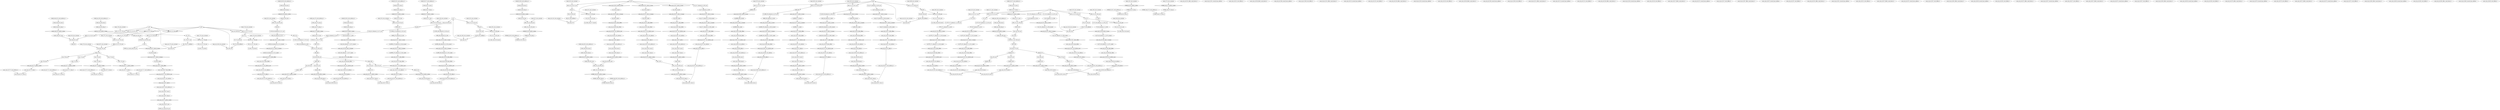 digraph data_path {
  ADD_u12_u12_621_wire [shape=ellipse];
  ADD_u12_u12_629_wire [shape=ellipse];
  ADD_u12_u12_700_wire [shape=ellipse];
  ADD_u12_u12_702_wire [shape=ellipse];
  ADD_u16_u16_558_wire [shape=ellipse];
  ADD_u16_u16_606_wire [shape=ellipse];
  G_445 [shape=ellipse];
  HHHH_678 [shape=ellipse];
  HHH_594_delayed_4_0_681 [shape=ellipse];
  HHH_665 [shape=ellipse];
  HH_584_delayed_4_0_668 [shape=ellipse];
  HH_652 [shape=ellipse];
  H_574_delayed_5_0_655 [shape=ellipse];
  H_642 [shape=ellipse];
  J_457 [shape=ellipse];
  K_517_delayed_5_0_595 [shape=ellipse];
  K_579 [shape=ellipse];
  LOAD_PJ_500_data_0 [shape=ellipse];
  LOAD_PJ_500_wire [shape=ellipse];
  LOAD_PJ_500_word_address_0 [shape=ellipse];
  LOAD_PJ_505_data_0 [shape=ellipse];
  LOAD_PJ_505_word_address_0 [shape=ellipse];
  LOAD_PJ_527_data_0 [shape=ellipse];
  LOAD_PJ_527_wire [shape=ellipse];
  LOAD_PJ_527_word_address_0 [shape=ellipse];
  LOAD_PJ_532_data_0 [shape=ellipse];
  LOAD_PJ_532_wire [shape=ellipse];
  LOAD_PJ_532_word_address_0 [shape=ellipse];
  LOAD_PJ_556_data_0 [shape=ellipse];
  LOAD_PJ_556_wire [shape=ellipse];
  LOAD_PJ_556_word_address_0 [shape=ellipse];
  LOAD_ZJ_357_data_0 [shape=ellipse];
  LOAD_ZJ_357_wire [shape=ellipse];
  LOAD_ZJ_357_word_address_0 [shape=ellipse];
  LOAD_one_366_data_0 [shape=ellipse];
  LOAD_one_366_wire [shape=ellipse];
  LOAD_one_366_word_address_0 [shape=ellipse];
  LOAD_one_475_data_0 [shape=ellipse];
  LOAD_one_475_wire [shape=ellipse];
  LOAD_one_475_word_address_0 [shape=ellipse];
  LOAD_total_603_data_0 [shape=ellipse];
  LOAD_total_603_wire [shape=ellipse];
  LOAD_total_603_word_address_0 [shape=ellipse];
  LOAD_total_622_data_0 [shape=ellipse];
  LOAD_total_622_wire [shape=ellipse];
  LOAD_total_622_word_address_0 [shape=ellipse];
  LOAD_zer_626_data_0 [shape=ellipse];
  LOAD_zer_626_wire [shape=ellipse];
  LOAD_zer_626_word_address_0 [shape=ellipse];
  L_567 [shape=ellipse];
  MUL_u16_u16_600_wire [shape=ellipse];
  NGG_420_delayed_4_0_481 [shape=ellipse];
  NGG_470 [shape=ellipse];
  NG_742 [shape=ellipse];
  NG_742_449_buffered [shape=ellipse];
  NH_691 [shape=ellipse];
  NH_691_646_buffered [shape=ellipse];
  NJJ_415_delayed_2_0_473 [shape=ellipse];
  NJJ_466 [shape=ellipse];
  NJ_554 [shape=ellipse];
  NJ_554_461_buffered [shape=ellipse];
  NK_612 [shape=ellipse];
  NK_612_583_buffered [shape=ellipse];
  NL_730 [shape=ellipse];
  NL_730_571_buffered [shape=ellipse];
  NNG_478 [shape=ellipse];
  NNJ_486 [shape=ellipse];
  NNNT_359 [shape=ellipse];
  NNT_369 [shape=ellipse];
  NTT_364 [shape=ellipse];
  NT_437 [shape=ellipse];
  NT_437_350_buffered [shape=ellipse];
  PJ_440_delayed_7_0_506 [shape=ellipse];
  PPJ_444_delayed_6_0_513 [shape=ellipse];
  PPJ_503 [shape=ellipse];
  PPPJ_466_delayed_6_0_538 [shape=ellipse];
  PPPJ_530 [shape=ellipse];
  PPPPJ_470_delayed_6_0_545 [shape=ellipse];
  PPPPJ_535 [shape=ellipse];
  R_HHHH_684_resized [shape=ellipse];
  R_HHHH_684_scaled [shape=ellipse];
  R_HHH_594_delayed_4_0_682_resized [shape=ellipse];
  R_HHH_594_delayed_4_0_682_scaled [shape=ellipse];
  R_HHH_671_resized [shape=ellipse];
  R_HHH_671_scaled [shape=ellipse];
  R_HH_584_delayed_4_0_669_resized [shape=ellipse];
  R_HH_584_delayed_4_0_669_scaled [shape=ellipse];
  R_HH_658_resized [shape=ellipse];
  R_HH_658_scaled [shape=ellipse];
  R_H_574_delayed_5_0_656_resized [shape=ellipse];
  R_H_574_delayed_5_0_656_scaled [shape=ellipse];
  R_K_517_delayed_5_0_596_resized [shape=ellipse];
  R_K_517_delayed_5_0_596_scaled [shape=ellipse];
  R_K_586_resized [shape=ellipse];
  R_K_586_scaled [shape=ellipse];
  R_K_590_resized [shape=ellipse];
  R_K_590_scaled [shape=ellipse];
  R_K_604_resized [shape=ellipse];
  R_K_604_scaled [shape=ellipse];
  R_PJ_440_delayed_7_0_507_resized [shape=ellipse];
  R_PJ_440_delayed_7_0_507_scaled [shape=ellipse];
  R_PPJ_444_delayed_6_0_514_resized [shape=ellipse];
  R_PPJ_444_delayed_6_0_514_scaled [shape=ellipse];
  R_PPPJ_466_delayed_6_0_539_resized [shape=ellipse];
  R_PPPJ_466_delayed_6_0_539_scaled [shape=ellipse];
  R_PPPPJ_470_delayed_6_0_546_resized [shape=ellipse];
  R_PPPPJ_470_delayed_6_0_546_scaled [shape=ellipse];
  R_TTTT_371_delayed_11_0_429_resized [shape=ellipse];
  R_TTTT_371_delayed_11_0_429_scaled [shape=ellipse];
  R_TTT_367_delayed_11_0_422_resized [shape=ellipse];
  R_TTT_367_delayed_11_0_422_scaled [shape=ellipse];
  R_TT_345_delayed_11_0_397_resized [shape=ellipse];
  R_TT_345_delayed_11_0_397_scaled [shape=ellipse];
  R_T_341_delayed_12_0_390_resized [shape=ellipse];
  R_T_341_delayed_12_0_390_scaled [shape=ellipse];
  R_f_636_resized [shape=ellipse];
  R_f_636_scaled [shape=ellipse];
  STORE_PJ_451_data_0 [shape=ellipse];
  STORE_PJ_451_word_address_0 [shape=ellipse];
  STORE_PJ_555_data_0 [shape=ellipse];
  STORE_PJ_555_word_address_0 [shape=ellipse];
  STORE_total_573_data_0 [shape=ellipse];
  STORE_total_573_word_address_0 [shape=ellipse];
  STORE_total_602_data_0 [shape=ellipse];
  STORE_total_602_word_address_0 [shape=ellipse];
  TTTT_371_delayed_11_0_428 [shape=ellipse];
  TTTT_418 [shape=ellipse];
  TTT_367_delayed_11_0_421 [shape=ellipse];
  TTT_413 [shape=ellipse];
  TT_345_delayed_11_0_396 [shape=ellipse];
  TT_386 [shape=ellipse];
  T_310_delayed_4_0_354 [shape=ellipse];
  T_341_delayed_12_0_389 [shape=ellipse];
  T_346 [shape=ellipse];
  ULT_u12_u1_441_wire [shape=ellipse];
  ULT_u12_u1_563_wire [shape=ellipse];
  ULT_u12_u1_695_wire [shape=ellipse];
  ULT_u12_u1_734_wire [shape=ellipse];
  ULT_u12_u1_746_wire [shape=ellipse];
  ULT_u32_u1_616_wire [shape=ellipse];
  array_obj_ref_391_data_0 [shape=ellipse];
  array_obj_ref_391_final_offset [shape=ellipse];
  array_obj_ref_391_offset_scale_factor_0 [shape=ellipse];
  array_obj_ref_391_resized_base_address [shape=ellipse];
  array_obj_ref_391_root_address [shape=ellipse];
  array_obj_ref_391_word_address_0 [shape=ellipse];
  array_obj_ref_391_word_offset_0 [shape=ellipse];
  array_obj_ref_398_data_0 [shape=ellipse];
  array_obj_ref_398_final_offset [shape=ellipse];
  array_obj_ref_398_offset_scale_factor_0 [shape=ellipse];
  array_obj_ref_398_resized_base_address [shape=ellipse];
  array_obj_ref_398_root_address [shape=ellipse];
  array_obj_ref_398_word_address_0 [shape=ellipse];
  array_obj_ref_398_word_offset_0 [shape=ellipse];
  array_obj_ref_423_data_0 [shape=ellipse];
  array_obj_ref_423_final_offset [shape=ellipse];
  array_obj_ref_423_offset_scale_factor_0 [shape=ellipse];
  array_obj_ref_423_resized_base_address [shape=ellipse];
  array_obj_ref_423_root_address [shape=ellipse];
  array_obj_ref_423_word_address_0 [shape=ellipse];
  array_obj_ref_423_word_offset_0 [shape=ellipse];
  array_obj_ref_430_data_0 [shape=ellipse];
  array_obj_ref_430_final_offset [shape=ellipse];
  array_obj_ref_430_offset_scale_factor_0 [shape=ellipse];
  array_obj_ref_430_resized_base_address [shape=ellipse];
  array_obj_ref_430_root_address [shape=ellipse];
  array_obj_ref_430_word_address_0 [shape=ellipse];
  array_obj_ref_430_word_offset_0 [shape=ellipse];
  array_obj_ref_508_data_0 [shape=ellipse];
  array_obj_ref_508_final_offset [shape=ellipse];
  array_obj_ref_508_offset_scale_factor_0 [shape=ellipse];
  array_obj_ref_508_resized_base_address [shape=ellipse];
  array_obj_ref_508_root_address [shape=ellipse];
  array_obj_ref_508_word_address_0 [shape=ellipse];
  array_obj_ref_508_word_offset_0 [shape=ellipse];
  array_obj_ref_515_data_0 [shape=ellipse];
  array_obj_ref_515_final_offset [shape=ellipse];
  array_obj_ref_515_offset_scale_factor_0 [shape=ellipse];
  array_obj_ref_515_resized_base_address [shape=ellipse];
  array_obj_ref_515_root_address [shape=ellipse];
  array_obj_ref_515_word_address_0 [shape=ellipse];
  array_obj_ref_515_word_offset_0 [shape=ellipse];
  array_obj_ref_540_data_0 [shape=ellipse];
  array_obj_ref_540_final_offset [shape=ellipse];
  array_obj_ref_540_offset_scale_factor_0 [shape=ellipse];
  array_obj_ref_540_resized_base_address [shape=ellipse];
  array_obj_ref_540_root_address [shape=ellipse];
  array_obj_ref_540_word_address_0 [shape=ellipse];
  array_obj_ref_540_word_offset_0 [shape=ellipse];
  array_obj_ref_547_data_0 [shape=ellipse];
  array_obj_ref_547_final_offset [shape=ellipse];
  array_obj_ref_547_offset_scale_factor_0 [shape=ellipse];
  array_obj_ref_547_resized_base_address [shape=ellipse];
  array_obj_ref_547_root_address [shape=ellipse];
  array_obj_ref_547_word_address_0 [shape=ellipse];
  array_obj_ref_547_word_offset_0 [shape=ellipse];
  array_obj_ref_587_data_0 [shape=ellipse];
  array_obj_ref_587_final_offset [shape=ellipse];
  array_obj_ref_587_offset_scale_factor_0 [shape=ellipse];
  array_obj_ref_587_resized_base_address [shape=ellipse];
  array_obj_ref_587_root_address [shape=ellipse];
  array_obj_ref_587_word_address_0 [shape=ellipse];
  array_obj_ref_587_word_offset_0 [shape=ellipse];
  array_obj_ref_591_data_0 [shape=ellipse];
  array_obj_ref_591_final_offset [shape=ellipse];
  array_obj_ref_591_offset_scale_factor_0 [shape=ellipse];
  array_obj_ref_591_resized_base_address [shape=ellipse];
  array_obj_ref_591_root_address [shape=ellipse];
  array_obj_ref_591_word_address_0 [shape=ellipse];
  array_obj_ref_591_word_offset_0 [shape=ellipse];
  array_obj_ref_597_data_0 [shape=ellipse];
  array_obj_ref_597_final_offset [shape=ellipse];
  array_obj_ref_597_offset_scale_factor_0 [shape=ellipse];
  array_obj_ref_597_resized_base_address [shape=ellipse];
  array_obj_ref_597_root_address [shape=ellipse];
  array_obj_ref_597_word_address_0 [shape=ellipse];
  array_obj_ref_597_word_offset_0 [shape=ellipse];
  array_obj_ref_605_data_0 [shape=ellipse];
  array_obj_ref_605_final_offset [shape=ellipse];
  array_obj_ref_605_offset_scale_factor_0 [shape=ellipse];
  array_obj_ref_605_resized_base_address [shape=ellipse];
  array_obj_ref_605_root_address [shape=ellipse];
  array_obj_ref_605_wire [shape=ellipse];
  array_obj_ref_605_word_address_0 [shape=ellipse];
  array_obj_ref_605_word_offset_0 [shape=ellipse];
  array_obj_ref_637_data_0 [shape=ellipse];
  array_obj_ref_637_final_offset [shape=ellipse];
  array_obj_ref_637_offset_scale_factor_0 [shape=ellipse];
  array_obj_ref_637_resized_base_address [shape=ellipse];
  array_obj_ref_637_root_address [shape=ellipse];
  array_obj_ref_637_wire [shape=ellipse];
  array_obj_ref_637_word_address_0 [shape=ellipse];
  array_obj_ref_637_word_offset_0 [shape=ellipse];
  array_obj_ref_657_data_0 [shape=ellipse];
  array_obj_ref_657_final_offset [shape=ellipse];
  array_obj_ref_657_offset_scale_factor_0 [shape=ellipse];
  array_obj_ref_657_resized_base_address [shape=ellipse];
  array_obj_ref_657_root_address [shape=ellipse];
  array_obj_ref_657_word_address_0 [shape=ellipse];
  array_obj_ref_657_word_offset_0 [shape=ellipse];
  array_obj_ref_659_data_0 [shape=ellipse];
  array_obj_ref_659_final_offset [shape=ellipse];
  array_obj_ref_659_offset_scale_factor_0 [shape=ellipse];
  array_obj_ref_659_resized_base_address [shape=ellipse];
  array_obj_ref_659_root_address [shape=ellipse];
  array_obj_ref_659_wire [shape=ellipse];
  array_obj_ref_659_word_address_0 [shape=ellipse];
  array_obj_ref_659_word_offset_0 [shape=ellipse];
  array_obj_ref_670_data_0 [shape=ellipse];
  array_obj_ref_670_final_offset [shape=ellipse];
  array_obj_ref_670_offset_scale_factor_0 [shape=ellipse];
  array_obj_ref_670_resized_base_address [shape=ellipse];
  array_obj_ref_670_root_address [shape=ellipse];
  array_obj_ref_670_word_address_0 [shape=ellipse];
  array_obj_ref_670_word_offset_0 [shape=ellipse];
  array_obj_ref_672_data_0 [shape=ellipse];
  array_obj_ref_672_final_offset [shape=ellipse];
  array_obj_ref_672_offset_scale_factor_0 [shape=ellipse];
  array_obj_ref_672_resized_base_address [shape=ellipse];
  array_obj_ref_672_root_address [shape=ellipse];
  array_obj_ref_672_wire [shape=ellipse];
  array_obj_ref_672_word_address_0 [shape=ellipse];
  array_obj_ref_672_word_offset_0 [shape=ellipse];
  array_obj_ref_683_data_0 [shape=ellipse];
  array_obj_ref_683_final_offset [shape=ellipse];
  array_obj_ref_683_offset_scale_factor_0 [shape=ellipse];
  array_obj_ref_683_resized_base_address [shape=ellipse];
  array_obj_ref_683_root_address [shape=ellipse];
  array_obj_ref_683_word_address_0 [shape=ellipse];
  array_obj_ref_683_word_offset_0 [shape=ellipse];
  array_obj_ref_685_data_0 [shape=ellipse];
  array_obj_ref_685_final_offset [shape=ellipse];
  array_obj_ref_685_offset_scale_factor_0 [shape=ellipse];
  array_obj_ref_685_resized_base_address [shape=ellipse];
  array_obj_ref_685_root_address [shape=ellipse];
  array_obj_ref_685_wire [shape=ellipse];
  array_obj_ref_685_word_address_0 [shape=ellipse];
  array_obj_ref_685_word_offset_0 [shape=ellipse];
  array_obj_ref_707_data_0 [shape=ellipse];
  array_obj_ref_707_word_address_0 [shape=ellipse];
  array_obj_ref_712_data_0 [shape=ellipse];
  array_obj_ref_712_word_address_0 [shape=ellipse];
  array_obj_ref_717_data_0 [shape=ellipse];
  array_obj_ref_717_word_address_0 [shape=ellipse];
  array_obj_ref_722_data_0 [shape=ellipse];
  array_obj_ref_722_word_address_0 [shape=ellipse];
  f_631 [shape=ellipse];
  imag1_588 [shape=ellipse];
  ker1_592 [shape=ellipse];
  konst_384_wire_constant [shape=ellipse];
  konst_411_wire_constant [shape=ellipse];
  konst_416_wire_constant [shape=ellipse];
  konst_435_wire_constant [shape=ellipse];
  konst_440_wire_constant [shape=ellipse];
  konst_452_wire_constant [shape=ellipse];
  konst_501_wire_constant [shape=ellipse];
  konst_528_wire_constant [shape=ellipse];
  konst_533_wire_constant [shape=ellipse];
  konst_552_wire_constant [shape=ellipse];
  konst_557_wire_constant [shape=ellipse];
  konst_562_wire_constant [shape=ellipse];
  konst_574_wire_constant [shape=ellipse];
  konst_610_wire_constant [shape=ellipse];
  konst_615_wire_constant [shape=ellipse];
  konst_618_wire_constant [shape=ellipse];
  konst_650_wire_constant [shape=ellipse];
  konst_663_wire_constant [shape=ellipse];
  konst_676_wire_constant [shape=ellipse];
  konst_689_wire_constant [shape=ellipse];
  konst_694_wire_constant [shape=ellipse];
  konst_697_wire_constant [shape=ellipse];
  konst_701_wire_constant [shape=ellipse];
  konst_703_wire_constant [shape=ellipse];
  konst_728_wire_constant [shape=ellipse];
  konst_733_wire_constant [shape=ellipse];
  konst_740_wire_constant [shape=ellipse];
  konst_745_wire_constant [shape=ellipse];
  rdata_624 [shape=ellipse];
  rdatah_490 [shape=ellipse];
  rdatahk_373 [shape=ellipse];
  rdatai0_498 [shape=ellipse];
  rdatai1_494 [shape=ellipse];
  rdatai2_525 [shape=ellipse];
  rdatai3_521 [shape=ellipse];
  rdatak0_381 [shape=ellipse];
  rdatak1_377 [shape=ellipse];
  rdatak2_408 [shape=ellipse];
  rdatak3_404 [shape=ellipse];
  rdatal_490 [shape=ellipse];
  rdatalk_373 [shape=ellipse];
  rdatar_705 [shape=ellipse];
  slice_709_wire [shape=ellipse];
  slice_714_wire [shape=ellipse];
  slice_719_wire [shape=ellipse];
  slice_724_wire [shape=ellipse];
  type_cast_349_wire_constant [shape=ellipse];
  type_cast_448_wire_constant [shape=ellipse];
  type_cast_460_wire_constant [shape=ellipse];
  type_cast_570_wire_constant [shape=ellipse];
  type_cast_582_wire_constant [shape=ellipse];
  type_cast_645_wire_constant [shape=ellipse];
  ADD_u12_u12_358_inst [shape=rectangle];
T_310_delayed_4_0_354  -> ADD_u12_u12_358_inst;
LOAD_ZJ_357_wire  -> ADD_u12_u12_358_inst;
ADD_u12_u12_358_inst -> NNNT_359;
  ADD_u12_u12_385_inst [shape=rectangle];
T_346  -> ADD_u12_u12_385_inst;
konst_384_wire_constant  -> ADD_u12_u12_385_inst;
ADD_u12_u12_385_inst -> TT_386;
  ADD_u12_u12_412_inst [shape=rectangle];
T_346  -> ADD_u12_u12_412_inst;
konst_411_wire_constant  -> ADD_u12_u12_412_inst;
ADD_u12_u12_412_inst -> TTT_413;
  ADD_u12_u12_417_inst [shape=rectangle];
T_346  -> ADD_u12_u12_417_inst;
konst_416_wire_constant  -> ADD_u12_u12_417_inst;
ADD_u12_u12_417_inst -> TTTT_418;
  ADD_u12_u12_436_inst [shape=rectangle];
T_346  -> ADD_u12_u12_436_inst;
konst_435_wire_constant  -> ADD_u12_u12_436_inst;
ADD_u12_u12_436_inst -> NT_437;
  ADD_u12_u12_553_inst [shape=rectangle];
J_457  -> ADD_u12_u12_553_inst;
konst_552_wire_constant  -> ADD_u12_u12_553_inst;
ADD_u12_u12_553_inst -> NJ_554;
  ADD_u12_u12_621_inst [shape=rectangle];
L_567  -> ADD_u12_u12_621_inst;
G_445  -> ADD_u12_u12_621_inst;
ADD_u12_u12_621_inst -> ADD_u12_u12_621_wire;
  ADD_u12_u12_629_inst [shape=diamond];
L_567  -> ADD_u12_u12_629_inst;
G_445  -> ADD_u12_u12_629_inst;
ADD_u12_u12_629_inst -> ADD_u12_u12_629_wire;
  ADD_u12_u12_651_inst [shape=rectangle];
H_642  -> ADD_u12_u12_651_inst;
konst_650_wire_constant  -> ADD_u12_u12_651_inst;
ADD_u12_u12_651_inst -> HH_652;
  ADD_u12_u12_664_inst [shape=rectangle];
H_642  -> ADD_u12_u12_664_inst;
konst_663_wire_constant  -> ADD_u12_u12_664_inst;
ADD_u12_u12_664_inst -> HHH_665;
  ADD_u12_u12_677_inst [shape=rectangle];
H_642  -> ADD_u12_u12_677_inst;
konst_676_wire_constant  -> ADD_u12_u12_677_inst;
ADD_u12_u12_677_inst -> HHHH_678;
  ADD_u12_u12_690_inst [shape=rectangle];
H_642  -> ADD_u12_u12_690_inst;
konst_689_wire_constant  -> ADD_u12_u12_690_inst;
ADD_u12_u12_690_inst -> NH_691;
  ADD_u12_u12_700_inst [shape=diamond];
L_567  -> ADD_u12_u12_700_inst;
G_445  -> ADD_u12_u12_700_inst;
ADD_u12_u12_700_inst -> ADD_u12_u12_700_wire;
  ADD_u12_u12_702_inst [shape=rectangle];
ADD_u12_u12_700_wire  -> ADD_u12_u12_702_inst;
konst_701_wire_constant  -> ADD_u12_u12_702_inst;
ADD_u12_u12_702_inst -> ADD_u12_u12_702_wire;
  ADD_u12_u12_729_inst [shape=rectangle];
L_567  -> ADD_u12_u12_729_inst;
konst_728_wire_constant  -> ADD_u12_u12_729_inst;
ADD_u12_u12_729_inst -> NL_730;
  ADD_u12_u12_741_inst [shape=rectangle];
G_445  -> ADD_u12_u12_741_inst;
konst_740_wire_constant  -> ADD_u12_u12_741_inst;
ADD_u12_u12_741_inst -> NG_742;
  ADD_u16_u16_502_inst [shape=rectangle];
LOAD_PJ_500_wire  -> ADD_u16_u16_502_inst;
konst_501_wire_constant  -> ADD_u16_u16_502_inst;
ADD_u16_u16_502_inst -> PPJ_503;
  ADD_u16_u16_529_inst [shape=rectangle];
LOAD_PJ_527_wire  -> ADD_u16_u16_529_inst;
konst_528_wire_constant  -> ADD_u16_u16_529_inst;
ADD_u16_u16_529_inst -> PPPJ_530;
  ADD_u16_u16_534_inst [shape=rectangle];
LOAD_PJ_532_wire  -> ADD_u16_u16_534_inst;
konst_533_wire_constant  -> ADD_u16_u16_534_inst;
ADD_u16_u16_534_inst -> PPPPJ_535;
  ADD_u16_u16_558_inst [shape=rectangle];
LOAD_PJ_556_wire  -> ADD_u16_u16_558_inst;
konst_557_wire_constant  -> ADD_u16_u16_558_inst;
ADD_u16_u16_558_inst -> ADD_u16_u16_558_wire;
  ADD_u16_u16_606_inst [shape=rectangle];
LOAD_total_603_wire  -> ADD_u16_u16_606_inst;
array_obj_ref_605_wire  -> ADD_u16_u16_606_inst;
ADD_u16_u16_606_inst -> ADD_u16_u16_606_wire;
  ADD_u32_u32_485_inst [shape=rectangle];
NNG_478  -> ADD_u32_u32_485_inst;
NGG_420_delayed_4_0_481  -> ADD_u32_u32_485_inst;
ADD_u32_u32_485_inst -> NNJ_486;
  ADD_u32_u32_611_inst [shape=rectangle];
K_579  -> ADD_u32_u32_611_inst;
konst_610_wire_constant  -> ADD_u32_u32_611_inst;
ADD_u32_u32_611_inst -> NK_612;
  CONCAT_u1_u32_368_inst [shape=rectangle];
LOAD_one_366_wire  -> CONCAT_u1_u32_368_inst;
NTT_364  -> CONCAT_u1_u32_368_inst;
CONCAT_u1_u32_368_inst -> NNT_369;
  CONCAT_u1_u32_477_inst [shape=rectangle];
LOAD_one_475_wire  -> CONCAT_u1_u32_477_inst;
NJJ_415_delayed_2_0_473  -> CONCAT_u1_u32_477_inst;
CONCAT_u1_u32_477_inst -> NNG_478;
  CONCAT_u4_u16_630_inst [shape=rectangle];
LOAD_zer_626_wire  -> CONCAT_u4_u16_630_inst;
ADD_u12_u12_629_wire  -> CONCAT_u4_u16_630_inst;
CONCAT_u4_u16_630_inst -> f_631;
  LOAD_PJ_500_gather_scatter [shape=diamond];
LOAD_PJ_500_data_0  -> LOAD_PJ_500_gather_scatter;
LOAD_PJ_500_gather_scatter -> LOAD_PJ_500_wire;
  LOAD_PJ_500_load_0 [shape=rectangle];
LOAD_PJ_500_word_address_0  -> LOAD_PJ_500_load_0;
LOAD_PJ_500_load_0 -> LOAD_PJ_500_data_0;
  LOAD_PJ_505_gather_scatter [shape=diamond];
LOAD_PJ_505_data_0  -> LOAD_PJ_505_gather_scatter;
LOAD_PJ_505_gather_scatter -> PJ_440_delayed_7_0_506;
  LOAD_PJ_505_load_0 [shape=rectangle];
LOAD_PJ_505_word_address_0  -> LOAD_PJ_505_load_0;
LOAD_PJ_505_load_0 -> LOAD_PJ_505_data_0;
  LOAD_PJ_527_gather_scatter [shape=diamond];
LOAD_PJ_527_data_0  -> LOAD_PJ_527_gather_scatter;
LOAD_PJ_527_gather_scatter -> LOAD_PJ_527_wire;
  LOAD_PJ_527_load_0 [shape=rectangle];
LOAD_PJ_527_word_address_0  -> LOAD_PJ_527_load_0;
LOAD_PJ_527_load_0 -> LOAD_PJ_527_data_0;
  LOAD_PJ_532_gather_scatter [shape=diamond];
LOAD_PJ_532_data_0  -> LOAD_PJ_532_gather_scatter;
LOAD_PJ_532_gather_scatter -> LOAD_PJ_532_wire;
  LOAD_PJ_532_load_0 [shape=rectangle];
LOAD_PJ_532_word_address_0  -> LOAD_PJ_532_load_0;
LOAD_PJ_532_load_0 -> LOAD_PJ_532_data_0;
  LOAD_PJ_556_gather_scatter [shape=diamond];
LOAD_PJ_556_data_0  -> LOAD_PJ_556_gather_scatter;
LOAD_PJ_556_gather_scatter -> LOAD_PJ_556_wire;
  LOAD_PJ_556_load_0 [shape=rectangle];
LOAD_PJ_556_word_address_0  -> LOAD_PJ_556_load_0;
LOAD_PJ_556_load_0 -> LOAD_PJ_556_data_0;
  LOAD_ZJ_357_gather_scatter [shape=diamond];
LOAD_ZJ_357_data_0  -> LOAD_ZJ_357_gather_scatter;
LOAD_ZJ_357_gather_scatter -> LOAD_ZJ_357_wire;
  LOAD_ZJ_357_load_0 [shape=rectangle];
LOAD_ZJ_357_word_address_0  -> LOAD_ZJ_357_load_0;
LOAD_ZJ_357_load_0 -> LOAD_ZJ_357_data_0;
  LOAD_one_366_gather_scatter [shape=diamond];
LOAD_one_366_data_0  -> LOAD_one_366_gather_scatter;
LOAD_one_366_gather_scatter -> LOAD_one_366_wire;
  LOAD_one_366_load_0 [shape=rectangle];
LOAD_one_366_word_address_0  -> LOAD_one_366_load_0;
LOAD_one_366_load_0 -> LOAD_one_366_data_0;
  LOAD_one_475_gather_scatter [shape=diamond];
LOAD_one_475_data_0  -> LOAD_one_475_gather_scatter;
LOAD_one_475_gather_scatter -> LOAD_one_475_wire;
  LOAD_one_475_load_0 [shape=rectangle];
LOAD_one_475_word_address_0  -> LOAD_one_475_load_0;
LOAD_one_475_load_0 -> LOAD_one_475_data_0;
  LOAD_total_603_gather_scatter [shape=diamond];
LOAD_total_603_data_0  -> LOAD_total_603_gather_scatter;
LOAD_total_603_gather_scatter -> LOAD_total_603_wire;
  LOAD_total_603_load_0 [shape=rectangle];
LOAD_total_603_word_address_0  -> LOAD_total_603_load_0;
LOAD_total_603_load_0 -> LOAD_total_603_data_0;
  LOAD_total_622_gather_scatter [shape=diamond];
LOAD_total_622_data_0  -> LOAD_total_622_gather_scatter;
LOAD_total_622_gather_scatter -> LOAD_total_622_wire;
  LOAD_total_622_load_0 [shape=rectangle];
LOAD_total_622_word_address_0  -> LOAD_total_622_load_0;
LOAD_total_622_load_0 -> LOAD_total_622_data_0;
  LOAD_zer_626_gather_scatter [shape=diamond];
LOAD_zer_626_data_0  -> LOAD_zer_626_gather_scatter;
LOAD_zer_626_gather_scatter -> LOAD_zer_626_wire;
  LOAD_zer_626_load_0 [shape=rectangle];
LOAD_zer_626_word_address_0  -> LOAD_zer_626_load_0;
LOAD_zer_626_load_0 -> LOAD_zer_626_data_0;
  MUL_u16_u16_600_inst [shape=rectangle];
imag1_588  -> MUL_u16_u16_600_inst;
ker1_592  -> MUL_u16_u16_600_inst;
MUL_u16_u16_600_inst -> MUL_u16_u16_600_wire;
  NG_742_449_buf [shape=rectangle];
NG_742  -> NG_742_449_buf;
NG_742_449_buf -> NG_742_449_buffered;
  NH_691_646_buf [shape=rectangle];
NH_691  -> NH_691_646_buf;
NH_691_646_buf -> NH_691_646_buffered;
  NJ_554_461_buf [shape=rectangle];
NJ_554  -> NJ_554_461_buf;
NJ_554_461_buf -> NJ_554_461_buffered;
  NK_612_583_buf [shape=rectangle];
NK_612  -> NK_612_583_buf;
NK_612_583_buf -> NK_612_583_buffered;
  NL_730_571_buf [shape=rectangle];
NL_730  -> NL_730_571_buf;
NL_730_571_buf -> NL_730_571_buffered;
  NT_437_350_buf [shape=rectangle];
NT_437  -> NT_437_350_buf;
NT_437_350_buf -> NT_437_350_buffered;
  STORE_PJ_451_gather_scatter [shape=diamond];
konst_452_wire_constant  -> STORE_PJ_451_gather_scatter;
STORE_PJ_451_gather_scatter -> STORE_PJ_451_data_0;
  STORE_PJ_451_store_0 [shape=rectangle];
STORE_PJ_451_word_address_0  -> STORE_PJ_451_store_0;
STORE_PJ_451_data_0  -> STORE_PJ_451_store_0;
  STORE_PJ_555_gather_scatter [shape=diamond];
ADD_u16_u16_558_wire  -> STORE_PJ_555_gather_scatter;
STORE_PJ_555_gather_scatter -> STORE_PJ_555_data_0;
  STORE_PJ_555_store_0 [shape=rectangle];
STORE_PJ_555_word_address_0  -> STORE_PJ_555_store_0;
STORE_PJ_555_data_0  -> STORE_PJ_555_store_0;
  STORE_total_573_gather_scatter [shape=diamond];
konst_574_wire_constant  -> STORE_total_573_gather_scatter;
STORE_total_573_gather_scatter -> STORE_total_573_data_0;
  STORE_total_573_store_0 [shape=rectangle];
STORE_total_573_word_address_0  -> STORE_total_573_store_0;
STORE_total_573_data_0  -> STORE_total_573_store_0;
  STORE_total_602_gather_scatter [shape=diamond];
ADD_u16_u16_606_wire  -> STORE_total_602_gather_scatter;
STORE_total_602_gather_scatter -> STORE_total_602_data_0;
  STORE_total_602_store_0 [shape=rectangle];
STORE_total_602_word_address_0  -> STORE_total_602_store_0;
STORE_total_602_data_0  -> STORE_total_602_store_0;
  ULT_u12_u1_441_inst [shape=diamond];
NT_437  -> ULT_u12_u1_441_inst;
konst_440_wire_constant  -> ULT_u12_u1_441_inst;
ULT_u12_u1_441_inst -> ULT_u12_u1_441_wire;
  ULT_u12_u1_563_inst [shape=diamond];
NJ_554  -> ULT_u12_u1_563_inst;
konst_562_wire_constant  -> ULT_u12_u1_563_inst;
ULT_u12_u1_563_inst -> ULT_u12_u1_563_wire;
  ULT_u12_u1_695_inst [shape=diamond];
NH_691  -> ULT_u12_u1_695_inst;
konst_694_wire_constant  -> ULT_u12_u1_695_inst;
ULT_u12_u1_695_inst -> ULT_u12_u1_695_wire;
  ULT_u12_u1_734_inst [shape=diamond];
NL_730  -> ULT_u12_u1_734_inst;
konst_733_wire_constant  -> ULT_u12_u1_734_inst;
ULT_u12_u1_734_inst -> ULT_u12_u1_734_wire;
  ULT_u12_u1_746_inst [shape=diamond];
NG_742  -> ULT_u12_u1_746_inst;
konst_745_wire_constant  -> ULT_u12_u1_746_inst;
ULT_u12_u1_746_inst -> ULT_u12_u1_746_wire;
  ULT_u32_u1_616_inst [shape=diamond];
NK_612  -> ULT_u32_u1_616_inst;
konst_615_wire_constant  -> ULT_u32_u1_616_inst;
ULT_u32_u1_616_inst -> ULT_u32_u1_616_wire;
  WPIPE_acc_mem_635_inst [shape=rectangle];
array_obj_ref_637_wire  -> WPIPE_acc_mem_635_inst;
  WPIPE_acc_mem_add_632_inst [shape=rectangle];
f_631  -> WPIPE_acc_mem_add_632_inst;
  W_HHH_594_delayed_4_0_679_inst [shape=rectangle];
HHH_665  -> W_HHH_594_delayed_4_0_679_inst;
W_HHH_594_delayed_4_0_679_inst -> HHH_594_delayed_4_0_681;
  W_HH_584_delayed_4_0_666_inst [shape=rectangle];
HH_652  -> W_HH_584_delayed_4_0_666_inst;
W_HH_584_delayed_4_0_666_inst -> HH_584_delayed_4_0_668;
  W_H_574_delayed_5_0_653_inst [shape=rectangle];
H_642  -> W_H_574_delayed_5_0_653_inst;
W_H_574_delayed_5_0_653_inst -> H_574_delayed_5_0_655;
  W_K_517_delayed_5_0_593_inst [shape=rectangle];
K_579  -> W_K_517_delayed_5_0_593_inst;
W_K_517_delayed_5_0_593_inst -> K_517_delayed_5_0_595;
  W_NGG_420_delayed_4_0_479_inst [shape=rectangle];
NGG_470  -> W_NGG_420_delayed_4_0_479_inst;
W_NGG_420_delayed_4_0_479_inst -> NGG_420_delayed_4_0_481;
  W_NJJ_415_delayed_2_0_471_inst [shape=rectangle];
NJJ_466  -> W_NJJ_415_delayed_2_0_471_inst;
W_NJJ_415_delayed_2_0_471_inst -> NJJ_415_delayed_2_0_473;
  W_PPJ_444_delayed_6_0_511_inst [shape=rectangle];
PPJ_503  -> W_PPJ_444_delayed_6_0_511_inst;
W_PPJ_444_delayed_6_0_511_inst -> PPJ_444_delayed_6_0_513;
  W_PPPJ_466_delayed_6_0_536_inst [shape=rectangle];
PPPJ_530  -> W_PPPJ_466_delayed_6_0_536_inst;
W_PPPJ_466_delayed_6_0_536_inst -> PPPJ_466_delayed_6_0_538;
  W_PPPPJ_470_delayed_6_0_543_inst [shape=rectangle];
PPPPJ_535  -> W_PPPPJ_470_delayed_6_0_543_inst;
W_PPPPJ_470_delayed_6_0_543_inst -> PPPPJ_470_delayed_6_0_545;
  W_TTTT_371_delayed_11_0_426_inst [shape=rectangle];
TTTT_418  -> W_TTTT_371_delayed_11_0_426_inst;
W_TTTT_371_delayed_11_0_426_inst -> TTTT_371_delayed_11_0_428;
  W_TTT_367_delayed_11_0_419_inst [shape=rectangle];
TTT_413  -> W_TTT_367_delayed_11_0_419_inst;
W_TTT_367_delayed_11_0_419_inst -> TTT_367_delayed_11_0_421;
  W_TT_345_delayed_11_0_394_inst [shape=rectangle];
TT_386  -> W_TT_345_delayed_11_0_394_inst;
W_TT_345_delayed_11_0_394_inst -> TT_345_delayed_11_0_396;
  W_T_310_delayed_4_0_352_inst [shape=rectangle];
T_346  -> W_T_310_delayed_4_0_352_inst;
W_T_310_delayed_4_0_352_inst -> T_310_delayed_4_0_354;
  W_T_341_delayed_12_0_387_inst [shape=rectangle];
T_346  -> W_T_341_delayed_12_0_387_inst;
W_T_341_delayed_12_0_387_inst -> T_341_delayed_12_0_389;
  array_obj_ref_391_addr_0 [shape=diamond];
array_obj_ref_391_root_address  -> array_obj_ref_391_addr_0;
array_obj_ref_391_addr_0 -> array_obj_ref_391_word_address_0;
  array_obj_ref_391_gather_scatter [shape=diamond];
rdatak0_381  -> array_obj_ref_391_gather_scatter;
array_obj_ref_391_gather_scatter -> array_obj_ref_391_data_0;
  array_obj_ref_391_index_0_rename [shape=diamond];
R_T_341_delayed_12_0_390_resized  -> array_obj_ref_391_index_0_rename;
array_obj_ref_391_index_0_rename -> R_T_341_delayed_12_0_390_scaled;
  array_obj_ref_391_index_0_resize [shape=diamond];
T_341_delayed_12_0_389  -> array_obj_ref_391_index_0_resize;
array_obj_ref_391_index_0_resize -> R_T_341_delayed_12_0_390_resized;
  array_obj_ref_391_index_offset [shape=diamond];
R_T_341_delayed_12_0_390_scaled  -> array_obj_ref_391_index_offset;
array_obj_ref_391_index_offset -> array_obj_ref_391_final_offset;
  array_obj_ref_391_root_address_inst [shape=diamond];
array_obj_ref_391_final_offset  -> array_obj_ref_391_root_address_inst;
array_obj_ref_391_root_address_inst -> array_obj_ref_391_root_address;
  array_obj_ref_391_store_0 [shape=rectangle];
array_obj_ref_391_word_address_0  -> array_obj_ref_391_store_0;
array_obj_ref_391_data_0  -> array_obj_ref_391_store_0;
  array_obj_ref_398_addr_0 [shape=diamond];
array_obj_ref_398_root_address  -> array_obj_ref_398_addr_0;
array_obj_ref_398_addr_0 -> array_obj_ref_398_word_address_0;
  array_obj_ref_398_gather_scatter [shape=diamond];
rdatak1_377  -> array_obj_ref_398_gather_scatter;
array_obj_ref_398_gather_scatter -> array_obj_ref_398_data_0;
  array_obj_ref_398_index_0_rename [shape=diamond];
R_TT_345_delayed_11_0_397_resized  -> array_obj_ref_398_index_0_rename;
array_obj_ref_398_index_0_rename -> R_TT_345_delayed_11_0_397_scaled;
  array_obj_ref_398_index_0_resize [shape=diamond];
TT_345_delayed_11_0_396  -> array_obj_ref_398_index_0_resize;
array_obj_ref_398_index_0_resize -> R_TT_345_delayed_11_0_397_resized;
  array_obj_ref_398_index_offset [shape=diamond];
R_TT_345_delayed_11_0_397_scaled  -> array_obj_ref_398_index_offset;
array_obj_ref_398_index_offset -> array_obj_ref_398_final_offset;
  array_obj_ref_398_root_address_inst [shape=diamond];
array_obj_ref_398_final_offset  -> array_obj_ref_398_root_address_inst;
array_obj_ref_398_root_address_inst -> array_obj_ref_398_root_address;
  array_obj_ref_398_store_0 [shape=rectangle];
array_obj_ref_398_word_address_0  -> array_obj_ref_398_store_0;
array_obj_ref_398_data_0  -> array_obj_ref_398_store_0;
  array_obj_ref_423_addr_0 [shape=diamond];
array_obj_ref_423_root_address  -> array_obj_ref_423_addr_0;
array_obj_ref_423_addr_0 -> array_obj_ref_423_word_address_0;
  array_obj_ref_423_gather_scatter [shape=diamond];
rdatak2_408  -> array_obj_ref_423_gather_scatter;
array_obj_ref_423_gather_scatter -> array_obj_ref_423_data_0;
  array_obj_ref_423_index_0_rename [shape=diamond];
R_TTT_367_delayed_11_0_422_resized  -> array_obj_ref_423_index_0_rename;
array_obj_ref_423_index_0_rename -> R_TTT_367_delayed_11_0_422_scaled;
  array_obj_ref_423_index_0_resize [shape=diamond];
TTT_367_delayed_11_0_421  -> array_obj_ref_423_index_0_resize;
array_obj_ref_423_index_0_resize -> R_TTT_367_delayed_11_0_422_resized;
  array_obj_ref_423_index_offset [shape=diamond];
R_TTT_367_delayed_11_0_422_scaled  -> array_obj_ref_423_index_offset;
array_obj_ref_423_index_offset -> array_obj_ref_423_final_offset;
  array_obj_ref_423_root_address_inst [shape=diamond];
array_obj_ref_423_final_offset  -> array_obj_ref_423_root_address_inst;
array_obj_ref_423_root_address_inst -> array_obj_ref_423_root_address;
  array_obj_ref_423_store_0 [shape=rectangle];
array_obj_ref_423_word_address_0  -> array_obj_ref_423_store_0;
array_obj_ref_423_data_0  -> array_obj_ref_423_store_0;
  array_obj_ref_430_addr_0 [shape=diamond];
array_obj_ref_430_root_address  -> array_obj_ref_430_addr_0;
array_obj_ref_430_addr_0 -> array_obj_ref_430_word_address_0;
  array_obj_ref_430_gather_scatter [shape=diamond];
rdatak3_404  -> array_obj_ref_430_gather_scatter;
array_obj_ref_430_gather_scatter -> array_obj_ref_430_data_0;
  array_obj_ref_430_index_0_rename [shape=diamond];
R_TTTT_371_delayed_11_0_429_resized  -> array_obj_ref_430_index_0_rename;
array_obj_ref_430_index_0_rename -> R_TTTT_371_delayed_11_0_429_scaled;
  array_obj_ref_430_index_0_resize [shape=diamond];
TTTT_371_delayed_11_0_428  -> array_obj_ref_430_index_0_resize;
array_obj_ref_430_index_0_resize -> R_TTTT_371_delayed_11_0_429_resized;
  array_obj_ref_430_index_offset [shape=diamond];
R_TTTT_371_delayed_11_0_429_scaled  -> array_obj_ref_430_index_offset;
array_obj_ref_430_index_offset -> array_obj_ref_430_final_offset;
  array_obj_ref_430_root_address_inst [shape=diamond];
array_obj_ref_430_final_offset  -> array_obj_ref_430_root_address_inst;
array_obj_ref_430_root_address_inst -> array_obj_ref_430_root_address;
  array_obj_ref_430_store_0 [shape=rectangle];
array_obj_ref_430_word_address_0  -> array_obj_ref_430_store_0;
array_obj_ref_430_data_0  -> array_obj_ref_430_store_0;
  array_obj_ref_508_addr_0 [shape=diamond];
array_obj_ref_508_root_address  -> array_obj_ref_508_addr_0;
array_obj_ref_508_addr_0 -> array_obj_ref_508_word_address_0;
  array_obj_ref_508_gather_scatter [shape=diamond];
rdatai0_498  -> array_obj_ref_508_gather_scatter;
array_obj_ref_508_gather_scatter -> array_obj_ref_508_data_0;
  array_obj_ref_508_index_0_rename [shape=diamond];
R_PJ_440_delayed_7_0_507_resized  -> array_obj_ref_508_index_0_rename;
array_obj_ref_508_index_0_rename -> R_PJ_440_delayed_7_0_507_scaled;
  array_obj_ref_508_index_0_resize [shape=diamond];
PJ_440_delayed_7_0_506  -> array_obj_ref_508_index_0_resize;
array_obj_ref_508_index_0_resize -> R_PJ_440_delayed_7_0_507_resized;
  array_obj_ref_508_index_offset [shape=diamond];
R_PJ_440_delayed_7_0_507_scaled  -> array_obj_ref_508_index_offset;
array_obj_ref_508_index_offset -> array_obj_ref_508_final_offset;
  array_obj_ref_508_root_address_inst [shape=diamond];
array_obj_ref_508_final_offset  -> array_obj_ref_508_root_address_inst;
array_obj_ref_508_root_address_inst -> array_obj_ref_508_root_address;
  array_obj_ref_508_store_0 [shape=rectangle];
array_obj_ref_508_word_address_0  -> array_obj_ref_508_store_0;
array_obj_ref_508_data_0  -> array_obj_ref_508_store_0;
  array_obj_ref_515_addr_0 [shape=diamond];
array_obj_ref_515_root_address  -> array_obj_ref_515_addr_0;
array_obj_ref_515_addr_0 -> array_obj_ref_515_word_address_0;
  array_obj_ref_515_gather_scatter [shape=diamond];
rdatai1_494  -> array_obj_ref_515_gather_scatter;
array_obj_ref_515_gather_scatter -> array_obj_ref_515_data_0;
  array_obj_ref_515_index_0_rename [shape=diamond];
R_PPJ_444_delayed_6_0_514_resized  -> array_obj_ref_515_index_0_rename;
array_obj_ref_515_index_0_rename -> R_PPJ_444_delayed_6_0_514_scaled;
  array_obj_ref_515_index_0_resize [shape=diamond];
PPJ_444_delayed_6_0_513  -> array_obj_ref_515_index_0_resize;
array_obj_ref_515_index_0_resize -> R_PPJ_444_delayed_6_0_514_resized;
  array_obj_ref_515_index_offset [shape=diamond];
R_PPJ_444_delayed_6_0_514_scaled  -> array_obj_ref_515_index_offset;
array_obj_ref_515_index_offset -> array_obj_ref_515_final_offset;
  array_obj_ref_515_root_address_inst [shape=diamond];
array_obj_ref_515_final_offset  -> array_obj_ref_515_root_address_inst;
array_obj_ref_515_root_address_inst -> array_obj_ref_515_root_address;
  array_obj_ref_515_store_0 [shape=rectangle];
array_obj_ref_515_word_address_0  -> array_obj_ref_515_store_0;
array_obj_ref_515_data_0  -> array_obj_ref_515_store_0;
  array_obj_ref_540_addr_0 [shape=diamond];
array_obj_ref_540_root_address  -> array_obj_ref_540_addr_0;
array_obj_ref_540_addr_0 -> array_obj_ref_540_word_address_0;
  array_obj_ref_540_gather_scatter [shape=diamond];
rdatai2_525  -> array_obj_ref_540_gather_scatter;
array_obj_ref_540_gather_scatter -> array_obj_ref_540_data_0;
  array_obj_ref_540_index_0_rename [shape=diamond];
R_PPPJ_466_delayed_6_0_539_resized  -> array_obj_ref_540_index_0_rename;
array_obj_ref_540_index_0_rename -> R_PPPJ_466_delayed_6_0_539_scaled;
  array_obj_ref_540_index_0_resize [shape=diamond];
PPPJ_466_delayed_6_0_538  -> array_obj_ref_540_index_0_resize;
array_obj_ref_540_index_0_resize -> R_PPPJ_466_delayed_6_0_539_resized;
  array_obj_ref_540_index_offset [shape=diamond];
R_PPPJ_466_delayed_6_0_539_scaled  -> array_obj_ref_540_index_offset;
array_obj_ref_540_index_offset -> array_obj_ref_540_final_offset;
  array_obj_ref_540_root_address_inst [shape=diamond];
array_obj_ref_540_final_offset  -> array_obj_ref_540_root_address_inst;
array_obj_ref_540_root_address_inst -> array_obj_ref_540_root_address;
  array_obj_ref_540_store_0 [shape=rectangle];
array_obj_ref_540_word_address_0  -> array_obj_ref_540_store_0;
array_obj_ref_540_data_0  -> array_obj_ref_540_store_0;
  array_obj_ref_547_addr_0 [shape=diamond];
array_obj_ref_547_root_address  -> array_obj_ref_547_addr_0;
array_obj_ref_547_addr_0 -> array_obj_ref_547_word_address_0;
  array_obj_ref_547_gather_scatter [shape=diamond];
rdatai3_521  -> array_obj_ref_547_gather_scatter;
array_obj_ref_547_gather_scatter -> array_obj_ref_547_data_0;
  array_obj_ref_547_index_0_rename [shape=diamond];
R_PPPPJ_470_delayed_6_0_546_resized  -> array_obj_ref_547_index_0_rename;
array_obj_ref_547_index_0_rename -> R_PPPPJ_470_delayed_6_0_546_scaled;
  array_obj_ref_547_index_0_resize [shape=diamond];
PPPPJ_470_delayed_6_0_545  -> array_obj_ref_547_index_0_resize;
array_obj_ref_547_index_0_resize -> R_PPPPJ_470_delayed_6_0_546_resized;
  array_obj_ref_547_index_offset [shape=diamond];
R_PPPPJ_470_delayed_6_0_546_scaled  -> array_obj_ref_547_index_offset;
array_obj_ref_547_index_offset -> array_obj_ref_547_final_offset;
  array_obj_ref_547_root_address_inst [shape=diamond];
array_obj_ref_547_final_offset  -> array_obj_ref_547_root_address_inst;
array_obj_ref_547_root_address_inst -> array_obj_ref_547_root_address;
  array_obj_ref_547_store_0 [shape=rectangle];
array_obj_ref_547_word_address_0  -> array_obj_ref_547_store_0;
array_obj_ref_547_data_0  -> array_obj_ref_547_store_0;
  array_obj_ref_587_addr_0 [shape=diamond];
array_obj_ref_587_root_address  -> array_obj_ref_587_addr_0;
array_obj_ref_587_addr_0 -> array_obj_ref_587_word_address_0;
  array_obj_ref_587_gather_scatter [shape=diamond];
array_obj_ref_587_data_0  -> array_obj_ref_587_gather_scatter;
array_obj_ref_587_gather_scatter -> imag1_588;
  array_obj_ref_587_index_0_rename [shape=diamond];
R_K_586_resized  -> array_obj_ref_587_index_0_rename;
array_obj_ref_587_index_0_rename -> R_K_586_scaled;
  array_obj_ref_587_index_0_resize [shape=diamond];
K_579  -> array_obj_ref_587_index_0_resize;
array_obj_ref_587_index_0_resize -> R_K_586_resized;
  array_obj_ref_587_index_offset [shape=diamond];
R_K_586_scaled  -> array_obj_ref_587_index_offset;
array_obj_ref_587_index_offset -> array_obj_ref_587_final_offset;
  array_obj_ref_587_load_0 [shape=rectangle];
array_obj_ref_587_word_address_0  -> array_obj_ref_587_load_0;
array_obj_ref_587_load_0 -> array_obj_ref_587_data_0;
  array_obj_ref_587_root_address_inst [shape=diamond];
array_obj_ref_587_final_offset  -> array_obj_ref_587_root_address_inst;
array_obj_ref_587_root_address_inst -> array_obj_ref_587_root_address;
  array_obj_ref_591_addr_0 [shape=diamond];
array_obj_ref_591_root_address  -> array_obj_ref_591_addr_0;
array_obj_ref_591_addr_0 -> array_obj_ref_591_word_address_0;
  array_obj_ref_591_gather_scatter [shape=diamond];
array_obj_ref_591_data_0  -> array_obj_ref_591_gather_scatter;
array_obj_ref_591_gather_scatter -> ker1_592;
  array_obj_ref_591_index_0_rename [shape=diamond];
R_K_590_resized  -> array_obj_ref_591_index_0_rename;
array_obj_ref_591_index_0_rename -> R_K_590_scaled;
  array_obj_ref_591_index_0_resize [shape=diamond];
K_579  -> array_obj_ref_591_index_0_resize;
array_obj_ref_591_index_0_resize -> R_K_590_resized;
  array_obj_ref_591_index_offset [shape=diamond];
R_K_590_scaled  -> array_obj_ref_591_index_offset;
array_obj_ref_591_index_offset -> array_obj_ref_591_final_offset;
  array_obj_ref_591_load_0 [shape=rectangle];
array_obj_ref_591_word_address_0  -> array_obj_ref_591_load_0;
array_obj_ref_591_load_0 -> array_obj_ref_591_data_0;
  array_obj_ref_591_root_address_inst [shape=diamond];
array_obj_ref_591_final_offset  -> array_obj_ref_591_root_address_inst;
array_obj_ref_591_root_address_inst -> array_obj_ref_591_root_address;
  array_obj_ref_597_addr_0 [shape=diamond];
array_obj_ref_597_root_address  -> array_obj_ref_597_addr_0;
array_obj_ref_597_addr_0 -> array_obj_ref_597_word_address_0;
  array_obj_ref_597_gather_scatter [shape=diamond];
MUL_u16_u16_600_wire  -> array_obj_ref_597_gather_scatter;
array_obj_ref_597_gather_scatter -> array_obj_ref_597_data_0;
  array_obj_ref_597_index_0_rename [shape=diamond];
R_K_517_delayed_5_0_596_resized  -> array_obj_ref_597_index_0_rename;
array_obj_ref_597_index_0_rename -> R_K_517_delayed_5_0_596_scaled;
  array_obj_ref_597_index_0_resize [shape=diamond];
K_517_delayed_5_0_595  -> array_obj_ref_597_index_0_resize;
array_obj_ref_597_index_0_resize -> R_K_517_delayed_5_0_596_resized;
  array_obj_ref_597_index_offset [shape=diamond];
R_K_517_delayed_5_0_596_scaled  -> array_obj_ref_597_index_offset;
array_obj_ref_597_index_offset -> array_obj_ref_597_final_offset;
  array_obj_ref_597_root_address_inst [shape=diamond];
array_obj_ref_597_final_offset  -> array_obj_ref_597_root_address_inst;
array_obj_ref_597_root_address_inst -> array_obj_ref_597_root_address;
  array_obj_ref_597_store_0 [shape=rectangle];
array_obj_ref_597_word_address_0  -> array_obj_ref_597_store_0;
array_obj_ref_597_data_0  -> array_obj_ref_597_store_0;
  array_obj_ref_605_addr_0 [shape=diamond];
array_obj_ref_605_root_address  -> array_obj_ref_605_addr_0;
array_obj_ref_605_addr_0 -> array_obj_ref_605_word_address_0;
  array_obj_ref_605_gather_scatter [shape=diamond];
array_obj_ref_605_data_0  -> array_obj_ref_605_gather_scatter;
array_obj_ref_605_gather_scatter -> array_obj_ref_605_wire;
  array_obj_ref_605_index_0_rename [shape=diamond];
R_K_604_resized  -> array_obj_ref_605_index_0_rename;
array_obj_ref_605_index_0_rename -> R_K_604_scaled;
  array_obj_ref_605_index_0_resize [shape=diamond];
K_579  -> array_obj_ref_605_index_0_resize;
array_obj_ref_605_index_0_resize -> R_K_604_resized;
  array_obj_ref_605_index_offset [shape=diamond];
R_K_604_scaled  -> array_obj_ref_605_index_offset;
array_obj_ref_605_index_offset -> array_obj_ref_605_final_offset;
  array_obj_ref_605_load_0 [shape=rectangle];
array_obj_ref_605_word_address_0  -> array_obj_ref_605_load_0;
array_obj_ref_605_load_0 -> array_obj_ref_605_data_0;
  array_obj_ref_605_root_address_inst [shape=diamond];
array_obj_ref_605_final_offset  -> array_obj_ref_605_root_address_inst;
array_obj_ref_605_root_address_inst -> array_obj_ref_605_root_address;
  array_obj_ref_637_addr_0 [shape=diamond];
array_obj_ref_637_root_address  -> array_obj_ref_637_addr_0;
array_obj_ref_637_addr_0 -> array_obj_ref_637_word_address_0;
  array_obj_ref_637_gather_scatter [shape=diamond];
array_obj_ref_637_data_0  -> array_obj_ref_637_gather_scatter;
array_obj_ref_637_gather_scatter -> array_obj_ref_637_wire;
  array_obj_ref_637_index_0_rename [shape=diamond];
R_f_636_resized  -> array_obj_ref_637_index_0_rename;
array_obj_ref_637_index_0_rename -> R_f_636_scaled;
  array_obj_ref_637_index_0_resize [shape=diamond];
f_631  -> array_obj_ref_637_index_0_resize;
array_obj_ref_637_index_0_resize -> R_f_636_resized;
  array_obj_ref_637_index_offset [shape=diamond];
R_f_636_scaled  -> array_obj_ref_637_index_offset;
array_obj_ref_637_index_offset -> array_obj_ref_637_final_offset;
  array_obj_ref_637_load_0 [shape=rectangle];
array_obj_ref_637_word_address_0  -> array_obj_ref_637_load_0;
array_obj_ref_637_load_0 -> array_obj_ref_637_data_0;
  array_obj_ref_637_root_address_inst [shape=diamond];
array_obj_ref_637_final_offset  -> array_obj_ref_637_root_address_inst;
array_obj_ref_637_root_address_inst -> array_obj_ref_637_root_address;
  array_obj_ref_657_addr_0 [shape=diamond];
array_obj_ref_657_root_address  -> array_obj_ref_657_addr_0;
array_obj_ref_657_addr_0 -> array_obj_ref_657_word_address_0;
  array_obj_ref_657_gather_scatter [shape=diamond];
array_obj_ref_659_wire  -> array_obj_ref_657_gather_scatter;
array_obj_ref_657_gather_scatter -> array_obj_ref_657_data_0;
  array_obj_ref_657_index_0_rename [shape=diamond];
R_H_574_delayed_5_0_656_resized  -> array_obj_ref_657_index_0_rename;
array_obj_ref_657_index_0_rename -> R_H_574_delayed_5_0_656_scaled;
  array_obj_ref_657_index_0_resize [shape=diamond];
H_574_delayed_5_0_655  -> array_obj_ref_657_index_0_resize;
array_obj_ref_657_index_0_resize -> R_H_574_delayed_5_0_656_resized;
  array_obj_ref_657_index_offset [shape=diamond];
R_H_574_delayed_5_0_656_scaled  -> array_obj_ref_657_index_offset;
array_obj_ref_657_index_offset -> array_obj_ref_657_final_offset;
  array_obj_ref_657_root_address_inst [shape=diamond];
array_obj_ref_657_final_offset  -> array_obj_ref_657_root_address_inst;
array_obj_ref_657_root_address_inst -> array_obj_ref_657_root_address;
  array_obj_ref_657_store_0 [shape=rectangle];
array_obj_ref_657_word_address_0  -> array_obj_ref_657_store_0;
array_obj_ref_657_data_0  -> array_obj_ref_657_store_0;
  array_obj_ref_659_addr_0 [shape=diamond];
array_obj_ref_659_root_address  -> array_obj_ref_659_addr_0;
array_obj_ref_659_addr_0 -> array_obj_ref_659_word_address_0;
  array_obj_ref_659_gather_scatter [shape=diamond];
array_obj_ref_659_data_0  -> array_obj_ref_659_gather_scatter;
array_obj_ref_659_gather_scatter -> array_obj_ref_659_wire;
  array_obj_ref_659_index_0_rename [shape=diamond];
R_HH_658_resized  -> array_obj_ref_659_index_0_rename;
array_obj_ref_659_index_0_rename -> R_HH_658_scaled;
  array_obj_ref_659_index_0_resize [shape=diamond];
HH_652  -> array_obj_ref_659_index_0_resize;
array_obj_ref_659_index_0_resize -> R_HH_658_resized;
  array_obj_ref_659_index_offset [shape=diamond];
R_HH_658_scaled  -> array_obj_ref_659_index_offset;
array_obj_ref_659_index_offset -> array_obj_ref_659_final_offset;
  array_obj_ref_659_load_0 [shape=rectangle];
array_obj_ref_659_word_address_0  -> array_obj_ref_659_load_0;
array_obj_ref_659_load_0 -> array_obj_ref_659_data_0;
  array_obj_ref_659_root_address_inst [shape=diamond];
array_obj_ref_659_final_offset  -> array_obj_ref_659_root_address_inst;
array_obj_ref_659_root_address_inst -> array_obj_ref_659_root_address;
  array_obj_ref_670_addr_0 [shape=diamond];
array_obj_ref_670_root_address  -> array_obj_ref_670_addr_0;
array_obj_ref_670_addr_0 -> array_obj_ref_670_word_address_0;
  array_obj_ref_670_gather_scatter [shape=diamond];
array_obj_ref_672_wire  -> array_obj_ref_670_gather_scatter;
array_obj_ref_670_gather_scatter -> array_obj_ref_670_data_0;
  array_obj_ref_670_index_0_rename [shape=diamond];
R_HH_584_delayed_4_0_669_resized  -> array_obj_ref_670_index_0_rename;
array_obj_ref_670_index_0_rename -> R_HH_584_delayed_4_0_669_scaled;
  array_obj_ref_670_index_0_resize [shape=diamond];
HH_584_delayed_4_0_668  -> array_obj_ref_670_index_0_resize;
array_obj_ref_670_index_0_resize -> R_HH_584_delayed_4_0_669_resized;
  array_obj_ref_670_index_offset [shape=diamond];
R_HH_584_delayed_4_0_669_scaled  -> array_obj_ref_670_index_offset;
array_obj_ref_670_index_offset -> array_obj_ref_670_final_offset;
  array_obj_ref_670_root_address_inst [shape=diamond];
array_obj_ref_670_final_offset  -> array_obj_ref_670_root_address_inst;
array_obj_ref_670_root_address_inst -> array_obj_ref_670_root_address;
  array_obj_ref_670_store_0 [shape=rectangle];
array_obj_ref_670_word_address_0  -> array_obj_ref_670_store_0;
array_obj_ref_670_data_0  -> array_obj_ref_670_store_0;
  array_obj_ref_672_addr_0 [shape=diamond];
array_obj_ref_672_root_address  -> array_obj_ref_672_addr_0;
array_obj_ref_672_addr_0 -> array_obj_ref_672_word_address_0;
  array_obj_ref_672_gather_scatter [shape=diamond];
array_obj_ref_672_data_0  -> array_obj_ref_672_gather_scatter;
array_obj_ref_672_gather_scatter -> array_obj_ref_672_wire;
  array_obj_ref_672_index_0_rename [shape=diamond];
R_HHH_671_resized  -> array_obj_ref_672_index_0_rename;
array_obj_ref_672_index_0_rename -> R_HHH_671_scaled;
  array_obj_ref_672_index_0_resize [shape=diamond];
HHH_665  -> array_obj_ref_672_index_0_resize;
array_obj_ref_672_index_0_resize -> R_HHH_671_resized;
  array_obj_ref_672_index_offset [shape=diamond];
R_HHH_671_scaled  -> array_obj_ref_672_index_offset;
array_obj_ref_672_index_offset -> array_obj_ref_672_final_offset;
  array_obj_ref_672_load_0 [shape=rectangle];
array_obj_ref_672_word_address_0  -> array_obj_ref_672_load_0;
array_obj_ref_672_load_0 -> array_obj_ref_672_data_0;
  array_obj_ref_672_root_address_inst [shape=diamond];
array_obj_ref_672_final_offset  -> array_obj_ref_672_root_address_inst;
array_obj_ref_672_root_address_inst -> array_obj_ref_672_root_address;
  array_obj_ref_683_addr_0 [shape=diamond];
array_obj_ref_683_root_address  -> array_obj_ref_683_addr_0;
array_obj_ref_683_addr_0 -> array_obj_ref_683_word_address_0;
  array_obj_ref_683_gather_scatter [shape=diamond];
array_obj_ref_685_wire  -> array_obj_ref_683_gather_scatter;
array_obj_ref_683_gather_scatter -> array_obj_ref_683_data_0;
  array_obj_ref_683_index_0_rename [shape=diamond];
R_HHH_594_delayed_4_0_682_resized  -> array_obj_ref_683_index_0_rename;
array_obj_ref_683_index_0_rename -> R_HHH_594_delayed_4_0_682_scaled;
  array_obj_ref_683_index_0_resize [shape=diamond];
HHH_594_delayed_4_0_681  -> array_obj_ref_683_index_0_resize;
array_obj_ref_683_index_0_resize -> R_HHH_594_delayed_4_0_682_resized;
  array_obj_ref_683_index_offset [shape=diamond];
R_HHH_594_delayed_4_0_682_scaled  -> array_obj_ref_683_index_offset;
array_obj_ref_683_index_offset -> array_obj_ref_683_final_offset;
  array_obj_ref_683_root_address_inst [shape=diamond];
array_obj_ref_683_final_offset  -> array_obj_ref_683_root_address_inst;
array_obj_ref_683_root_address_inst -> array_obj_ref_683_root_address;
  array_obj_ref_683_store_0 [shape=rectangle];
array_obj_ref_683_word_address_0  -> array_obj_ref_683_store_0;
array_obj_ref_683_data_0  -> array_obj_ref_683_store_0;
  array_obj_ref_685_addr_0 [shape=diamond];
array_obj_ref_685_root_address  -> array_obj_ref_685_addr_0;
array_obj_ref_685_addr_0 -> array_obj_ref_685_word_address_0;
  array_obj_ref_685_gather_scatter [shape=diamond];
array_obj_ref_685_data_0  -> array_obj_ref_685_gather_scatter;
array_obj_ref_685_gather_scatter -> array_obj_ref_685_wire;
  array_obj_ref_685_index_0_rename [shape=diamond];
R_HHHH_684_resized  -> array_obj_ref_685_index_0_rename;
array_obj_ref_685_index_0_rename -> R_HHHH_684_scaled;
  array_obj_ref_685_index_0_resize [shape=diamond];
HHHH_678  -> array_obj_ref_685_index_0_resize;
array_obj_ref_685_index_0_resize -> R_HHHH_684_resized;
  array_obj_ref_685_index_offset [shape=diamond];
R_HHHH_684_scaled  -> array_obj_ref_685_index_offset;
array_obj_ref_685_index_offset -> array_obj_ref_685_final_offset;
  array_obj_ref_685_load_0 [shape=rectangle];
array_obj_ref_685_word_address_0  -> array_obj_ref_685_load_0;
array_obj_ref_685_load_0 -> array_obj_ref_685_data_0;
  array_obj_ref_685_root_address_inst [shape=diamond];
array_obj_ref_685_final_offset  -> array_obj_ref_685_root_address_inst;
array_obj_ref_685_root_address_inst -> array_obj_ref_685_root_address;
  array_obj_ref_707_gather_scatter [shape=diamond];
slice_709_wire  -> array_obj_ref_707_gather_scatter;
array_obj_ref_707_gather_scatter -> array_obj_ref_707_data_0;
  array_obj_ref_707_store_0 [shape=rectangle];
array_obj_ref_707_word_address_0  -> array_obj_ref_707_store_0;
array_obj_ref_707_data_0  -> array_obj_ref_707_store_0;
  array_obj_ref_712_gather_scatter [shape=diamond];
slice_714_wire  -> array_obj_ref_712_gather_scatter;
array_obj_ref_712_gather_scatter -> array_obj_ref_712_data_0;
  array_obj_ref_712_store_0 [shape=rectangle];
array_obj_ref_712_word_address_0  -> array_obj_ref_712_store_0;
array_obj_ref_712_data_0  -> array_obj_ref_712_store_0;
  array_obj_ref_717_gather_scatter [shape=diamond];
slice_719_wire  -> array_obj_ref_717_gather_scatter;
array_obj_ref_717_gather_scatter -> array_obj_ref_717_data_0;
  array_obj_ref_717_store_0 [shape=rectangle];
array_obj_ref_717_word_address_0  -> array_obj_ref_717_store_0;
array_obj_ref_717_data_0  -> array_obj_ref_717_store_0;
  array_obj_ref_722_gather_scatter [shape=diamond];
slice_724_wire  -> array_obj_ref_722_gather_scatter;
array_obj_ref_722_gather_scatter -> array_obj_ref_722_data_0;
  array_obj_ref_722_store_0 [shape=rectangle];
array_obj_ref_722_word_address_0  -> array_obj_ref_722_store_0;
array_obj_ref_722_data_0  -> array_obj_ref_722_store_0;
  call_stmt_373_call [shape=rectangle];
NNT_369  -> call_stmt_373_call;
call_stmt_373_call -> rdatalk_373;
call_stmt_373_call -> rdatahk_373;
  call_stmt_490_call [shape=rectangle];
NNJ_486  -> call_stmt_490_call;
call_stmt_490_call -> rdatal_490;
call_stmt_490_call -> rdatah_490;
  call_stmt_624_call [shape=rectangle];
konst_618_wire_constant  -> call_stmt_624_call;
ADD_u12_u12_621_wire  -> call_stmt_624_call;
LOAD_total_622_wire  -> call_stmt_624_call;
call_stmt_624_call -> rdata_624;
  call_stmt_705_call [shape=rectangle];
konst_697_wire_constant  -> call_stmt_705_call;
ADD_u12_u12_702_wire  -> call_stmt_705_call;
konst_703_wire_constant  -> call_stmt_705_call;
call_stmt_705_call -> rdatar_705;
  do_while_stmt_344_branch [shape=rectangle];
ULT_u12_u1_441_wire  -> do_while_stmt_344_branch;
  do_while_stmt_455_branch [shape=rectangle];
ULT_u12_u1_563_wire  -> do_while_stmt_455_branch;
  do_while_stmt_577_branch [shape=rectangle];
ULT_u32_u1_616_wire  -> do_while_stmt_577_branch;
  do_while_stmt_640_branch [shape=rectangle];
ULT_u12_u1_695_wire  -> do_while_stmt_640_branch;
  if_stmt_731_branch [shape=rectangle];
ULT_u12_u1_734_wire  -> if_stmt_731_branch;
  if_stmt_743_branch [shape=rectangle];
ULT_u12_u1_746_wire  -> if_stmt_743_branch;
  phi_stmt_346 [shape=rectangle];
type_cast_349_wire_constant  -> phi_stmt_346;
NT_437_350_buffered  -> phi_stmt_346;
phi_stmt_346 -> T_346;
  phi_stmt_445 [shape=rectangle];
type_cast_448_wire_constant  -> phi_stmt_445;
NG_742_449_buffered  -> phi_stmt_445;
phi_stmt_445 -> G_445;
  phi_stmt_457 [shape=rectangle];
type_cast_460_wire_constant  -> phi_stmt_457;
NJ_554_461_buffered  -> phi_stmt_457;
phi_stmt_457 -> J_457;
  phi_stmt_567 [shape=rectangle];
type_cast_570_wire_constant  -> phi_stmt_567;
NL_730_571_buffered  -> phi_stmt_567;
phi_stmt_567 -> L_567;
  phi_stmt_579 [shape=rectangle];
type_cast_582_wire_constant  -> phi_stmt_579;
NK_612_583_buffered  -> phi_stmt_579;
phi_stmt_579 -> K_579;
  phi_stmt_642 [shape=rectangle];
type_cast_645_wire_constant  -> phi_stmt_642;
NH_691_646_buffered  -> phi_stmt_642;
phi_stmt_642 -> H_642;
  slice_376_inst [shape=rectangle];
rdatalk_373  -> slice_376_inst;
slice_376_inst -> rdatak1_377;
  slice_380_inst [shape=rectangle];
rdatalk_373  -> slice_380_inst;
slice_380_inst -> rdatak0_381;
  slice_403_inst [shape=rectangle];
rdatahk_373  -> slice_403_inst;
slice_403_inst -> rdatak3_404;
  slice_407_inst [shape=rectangle];
rdatahk_373  -> slice_407_inst;
slice_407_inst -> rdatak2_408;
  slice_493_inst [shape=rectangle];
rdatal_490  -> slice_493_inst;
slice_493_inst -> rdatai1_494;
  slice_497_inst [shape=rectangle];
rdatal_490  -> slice_497_inst;
slice_497_inst -> rdatai0_498;
  slice_520_inst [shape=rectangle];
rdatah_490  -> slice_520_inst;
slice_520_inst -> rdatai3_521;
  slice_524_inst [shape=rectangle];
rdatah_490  -> slice_524_inst;
slice_524_inst -> rdatai2_525;
  slice_709_inst [shape=rectangle];
rdatar_705  -> slice_709_inst;
slice_709_inst -> slice_709_wire;
  slice_714_inst [shape=rectangle];
rdatar_705  -> slice_714_inst;
slice_714_inst -> slice_714_wire;
  slice_719_inst [shape=rectangle];
rdatar_705  -> slice_719_inst;
slice_719_inst -> slice_719_wire;
  slice_724_inst [shape=rectangle];
rdatar_705  -> slice_724_inst;
slice_724_inst -> slice_724_wire;
  type_cast_363_inst [shape=rectangle];
NNNT_359  -> type_cast_363_inst;
type_cast_363_inst -> NTT_364;
  type_cast_465_inst [shape=rectangle];
J_457  -> type_cast_465_inst;
type_cast_465_inst -> NJJ_466;
  type_cast_469_inst [shape=rectangle];
G_445  -> type_cast_469_inst;
type_cast_469_inst -> NGG_470;
}

